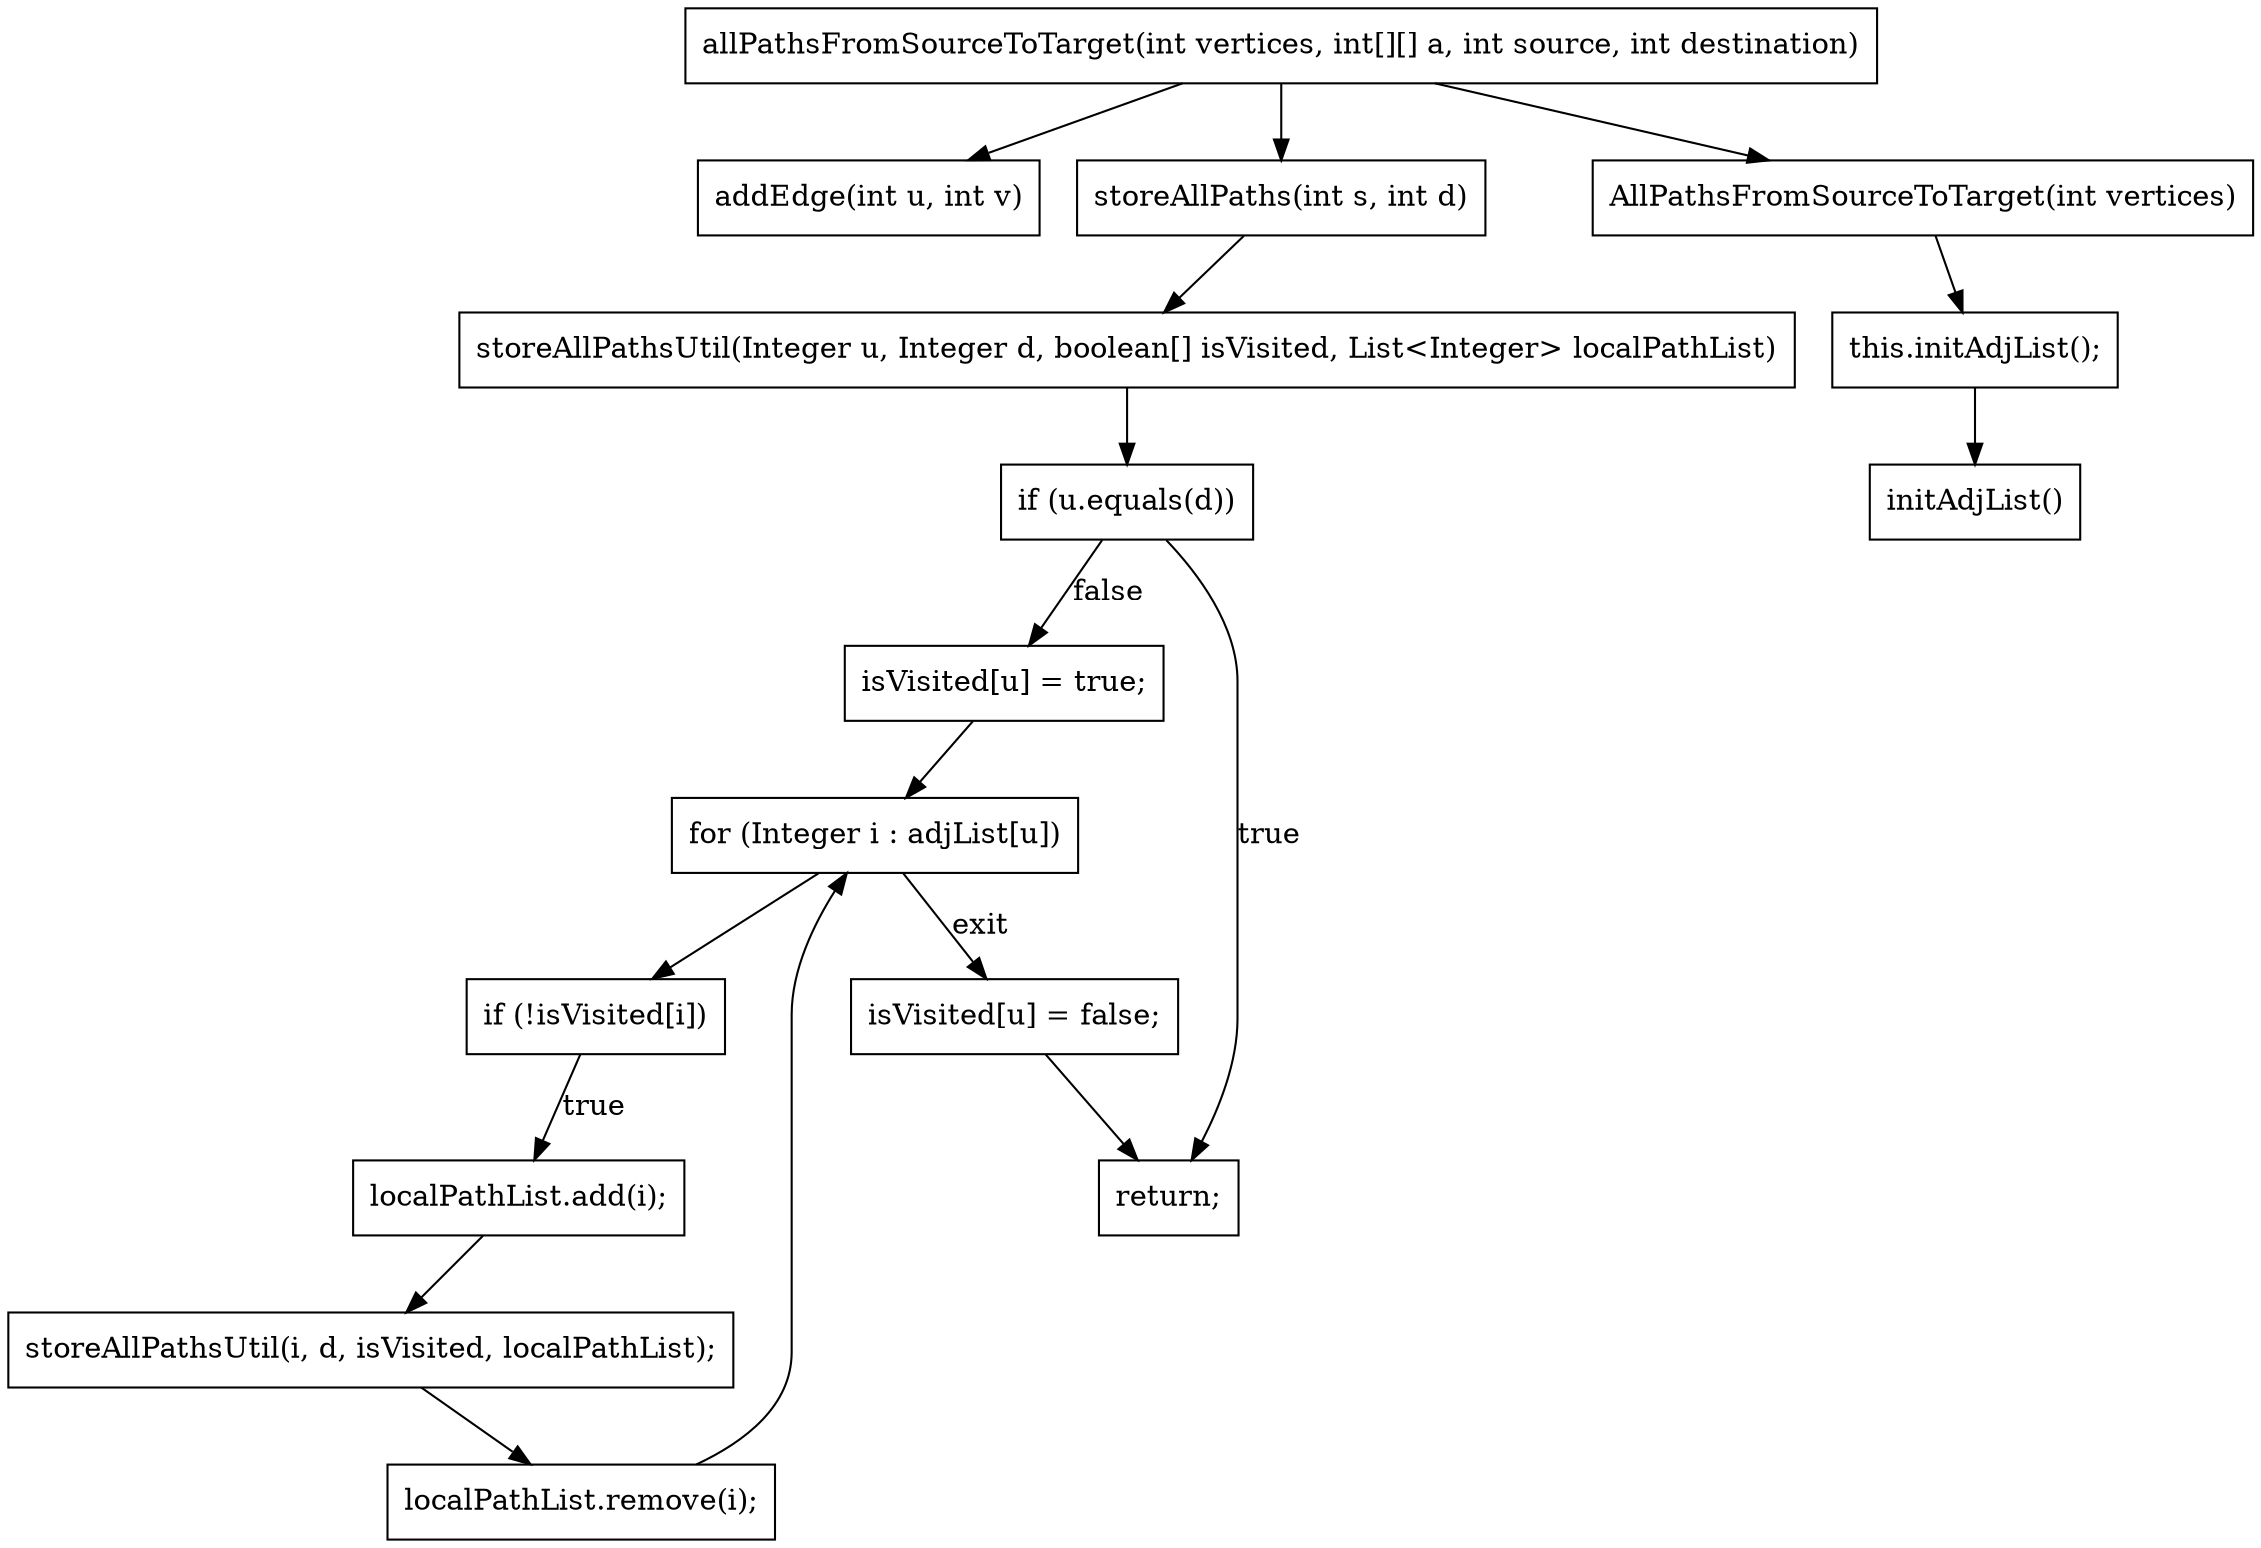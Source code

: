 digraph CFG {
    node [shape=box];

    // Nodes for method calls
    "initAdjList()" [label="initAdjList()"];
    "addEdge()" [label="addEdge(int u, int v)"];
    "storeAllPaths()" [label="storeAllPaths(int s, int d)"];
    "storeAllPathsUtil()" [label="storeAllPathsUtil(Integer u, Integer d, boolean[] isVisited, List<Integer> localPathList)"];
    "allPathsFromSourceToTarget()" [label="allPathsFromSourceToTarget(int vertices, int[][] a, int source, int destination)"];

    // Nodes for AllPathsFromSourceToTarget constructor
    "AllPathsFromSourceToTarget(int vertices)" [label="AllPathsFromSourceToTarget(int vertices)"];
    "initAdjList_call" [label="this.initAdjList();"];

    // Nodes for storeAllPathsUtil method
    "storeAllPathsUtil_isVisitedTrue" [label="isVisited[u] = true;"];
    "storeAllPathsUtil_isVisitedFalse" [label="isVisited[u] = false;"];
    "storeAllPathsUtil_if_u_equals_d" [label="if (u.equals(d))"];
    "storeAllPathsUtil_return" [label="return;"];
    "storeAllPathsUtil_forLoop" [label="for (Integer i : adjList[u])"];
    "storeAllPathsUtil_if_not_visited" [label="if (!isVisited[i])"];
    "storeAllPathsUtil_localPathAdd" [label="localPathList.add(i);"];
    "storeAllPathsUtil_localPathRemove" [label="localPathList.remove(i);"];
    "storeAllPathsUtil_recursive_call" [label="storeAllPathsUtil(i, d, isVisited, localPathList);"];

    // Connections for AllPathsFromSourceToTarget constructor
    "AllPathsFromSourceToTarget(int vertices)" -> "initAdjList_call";
    "initAdjList_call" -> "initAdjList()";

    // Connections for storeAllPathsUtil method
    "storeAllPathsUtil()" -> "storeAllPathsUtil_if_u_equals_d";
    "storeAllPathsUtil_if_u_equals_d" -> "storeAllPathsUtil_return" [label="true"];
    "storeAllPathsUtil_if_u_equals_d" -> "storeAllPathsUtil_isVisitedTrue" [label="false"];
    "storeAllPathsUtil_isVisitedTrue" -> "storeAllPathsUtil_forLoop";
    "storeAllPathsUtil_forLoop" -> "storeAllPathsUtil_if_not_visited";
    "storeAllPathsUtil_if_not_visited" -> "storeAllPathsUtil_localPathAdd" [label="true"];
    "storeAllPathsUtil_localPathAdd" -> "storeAllPathsUtil_recursive_call";
    "storeAllPathsUtil_recursive_call" -> "storeAllPathsUtil_localPathRemove";
    "storeAllPathsUtil_localPathRemove" -> "storeAllPathsUtil_forLoop";
    "storeAllPathsUtil_forLoop" -> "storeAllPathsUtil_isVisitedFalse" [label="exit"];
    "storeAllPathsUtil_isVisitedFalse" -> "storeAllPathsUtil_return";

    // Connections for storeAllPaths method
    "storeAllPaths()" -> "storeAllPathsUtil()";

    // Connections for allPathsFromSourceToTarget method
    "allPathsFromSourceToTarget()" -> "AllPathsFromSourceToTarget(int vertices)";
    "allPathsFromSourceToTarget()" -> "addEdge()";
    "allPathsFromSourceToTarget()" -> "storeAllPaths()";
}